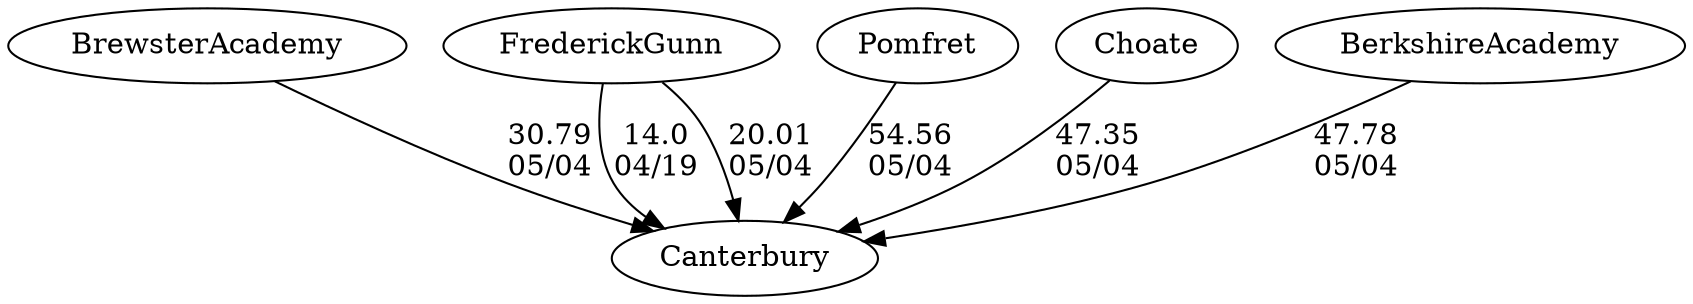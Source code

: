 digraph boys1foursCanterbury {BrewsterAcademy [URL="boys1foursCanterburyBrewsterAcademy.html"];FrederickGunn [URL="boys1foursCanterburyFrederickGunn.html"];Pomfret [URL="boys1foursCanterburyPomfret.html"];Choate [URL="boys1foursCanterburyChoate.html"];BerkshireAcademy [URL="boys1foursCanterburyBerkshireAcademy.html"];Canterbury [URL="boys1foursCanterburyCanterbury.html"];FrederickGunn -> Canterbury[label="14.0
04/19", weight="86", tooltip="NEIRA Boys & Girls Fours,Frederick Gunn School vs. Canterbury School			
Distance: 1500 Conditions: Mostly protected waters with some crosswind and very slight chop in the first 500 in particular. Comments: Gunn second boats (B) raced up with the first boats.
None", URL="https://www.row2k.com/results/resultspage.cfm?UID=FD9BF2C36AB3E5D3343A43D22FCCB16E&cat=5", random="random"]; 
Pomfret -> Canterbury[label="54.56
05/04", weight="46", tooltip="Founder's Day Regatta			
Conditions: Some cross wind in the first 500m shifting into a light tail wind in the last 1k. Teams with multiple boats in a single event only progressed the faster boat even if both finished top 3.", URL="", random="random"]; 
BerkshireAcademy -> Canterbury[label="47.78
05/04", weight="53", tooltip="Founder's Day Regatta			
Conditions: Some cross wind in the first 500m shifting into a light tail wind in the last 1k. Teams with multiple boats in a single event only progressed the faster boat even if both finished top 3.", URL="", random="random"]; 
Choate -> Canterbury[label="47.35
05/04", weight="53", tooltip="Founder's Day Regatta			
Conditions: Some cross wind in the first 500m shifting into a light tail wind in the last 1k. Teams with multiple boats in a single event only progressed the faster boat even if both finished top 3.", URL="", random="random"]; 
FrederickGunn -> Canterbury[label="20.01
05/04", weight="80", tooltip="Founder's Day Regatta			
Conditions: Some cross wind in the first 500m shifting into a light tail wind in the last 1k. Teams with multiple boats in a single event only progressed the faster boat even if both finished top 3.", URL="", random="random"]; 
BrewsterAcademy -> Canterbury[label="30.79
05/04", weight="70", tooltip="Founder's Day Regatta			
Conditions: Some cross wind in the first 500m shifting into a light tail wind in the last 1k. Teams with multiple boats in a single event only progressed the faster boat even if both finished top 3.", URL="", random="random"]}